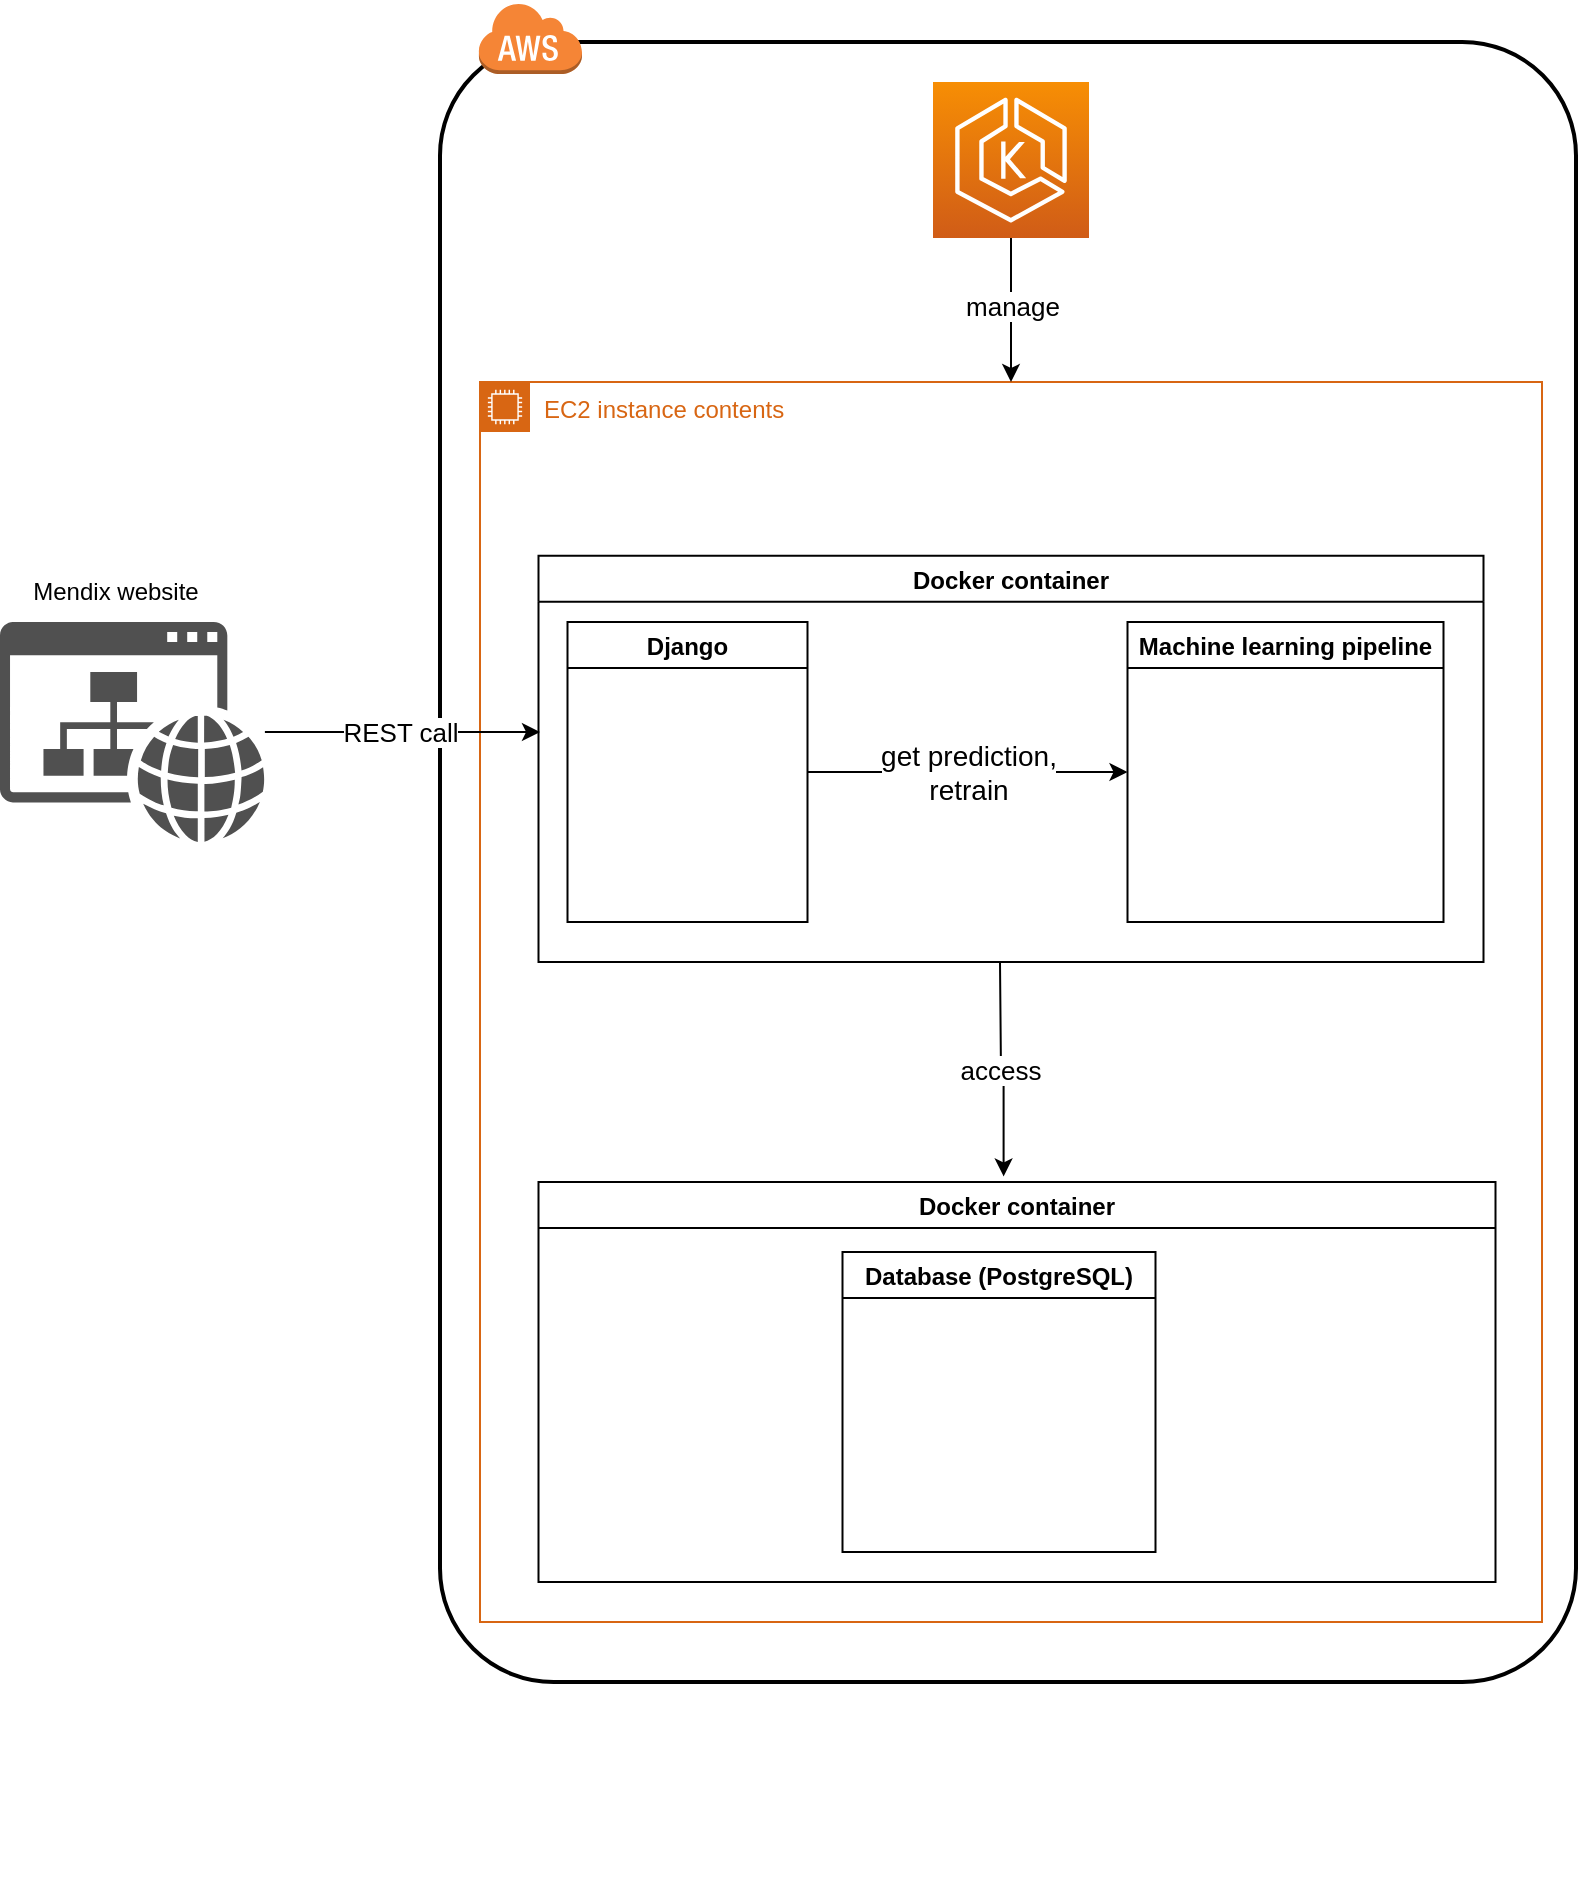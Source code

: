<mxfile version="15.4.0" type="device"><diagram id="Hayq75ekzl8FgxcIcxZ5" name="Page-1"><mxGraphModel dx="2062" dy="1183" grid="1" gridSize="10" guides="1" tooltips="1" connect="1" arrows="1" fold="1" page="1" pageScale="1" pageWidth="827" pageHeight="1169" math="0" shadow="0"><root><mxCell id="0"/><mxCell id="1" parent="0"/><mxCell id="aWuPoWDR7vJ9jFhtswSH-16" value="" style="rounded=1;arcSize=10;dashed=0;fillColor=none;gradientColor=none;strokeWidth=2;" parent="1" vertex="1"><mxGeometry x="240" y="40" width="568" height="820" as="geometry"/></mxCell><mxCell id="aWuPoWDR7vJ9jFhtswSH-22" value="" style="group;container=1;" parent="1" vertex="1" connectable="0"><mxGeometry x="248" y="120" width="543" height="850" as="geometry"/></mxCell><mxCell id="aWuPoWDR7vJ9jFhtswSH-18" value="EC2 instance contents" style="points=[[0,0],[0.25,0],[0.5,0],[0.75,0],[1,0],[1,0.25],[1,0.5],[1,0.75],[1,1],[0.75,1],[0.5,1],[0.25,1],[0,1],[0,0.75],[0,0.5],[0,0.25]];outlineConnect=0;gradientColor=none;html=1;whiteSpace=wrap;fontSize=12;fontStyle=0;shape=mxgraph.aws4.group;grIcon=mxgraph.aws4.group_ec2_instance_contents;strokeColor=#D86613;fillColor=none;verticalAlign=top;align=left;spacingLeft=30;fontColor=#D86613;dashed=0;" parent="aWuPoWDR7vJ9jFhtswSH-22" vertex="1"><mxGeometry x="12" y="90" width="531" height="620" as="geometry"/></mxCell><mxCell id="5hml2R2YV15cMM7VWH5c-9" value="&lt;font style=&quot;font-size: 13px&quot;&gt;access&lt;/font&gt;" style="edgeStyle=orthogonalEdgeStyle;rounded=0;orthogonalLoop=1;jettySize=auto;html=1;entryX=0.486;entryY=-0.014;entryDx=0;entryDy=0;entryPerimeter=0;" edge="1" parent="aWuPoWDR7vJ9jFhtswSH-22" target="aWuPoWDR7vJ9jFhtswSH-9"><mxGeometry relative="1" as="geometry"><mxPoint x="272" y="380" as="sourcePoint"/></mxGeometry></mxCell><mxCell id="aWuPoWDR7vJ9jFhtswSH-6" value="Docker container" style="swimlane;" parent="aWuPoWDR7vJ9jFhtswSH-22" vertex="1"><mxGeometry x="41.25" y="176.9" width="472.5" height="203.1" as="geometry"/></mxCell><mxCell id="aWuPoWDR7vJ9jFhtswSH-8" value="" style="shape=image;html=1;verticalAlign=top;verticalLabelPosition=bottom;labelBackgroundColor=#ffffff;imageAspect=0;aspect=fixed;image=https://cdn3.iconfinder.com/data/icons/social-media-2169/24/social_media_social_media_logo_docker-128.png" parent="aWuPoWDR7vJ9jFhtswSH-6" vertex="1"><mxGeometry x="15.5" y="-26.898" width="49" height="49" as="geometry"/></mxCell><mxCell id="5hml2R2YV15cMM7VWH5c-2" style="edgeStyle=orthogonalEdgeStyle;rounded=0;orthogonalLoop=1;jettySize=auto;html=1;" edge="1" parent="aWuPoWDR7vJ9jFhtswSH-22" source="aWuPoWDR7vJ9jFhtswSH-11" target="aWuPoWDR7vJ9jFhtswSH-14"><mxGeometry relative="1" as="geometry"/></mxCell><mxCell id="5hml2R2YV15cMM7VWH5c-3" value="&lt;font style=&quot;font-size: 14px&quot;&gt;get prediction,&lt;br&gt;retrain&lt;br&gt;&lt;/font&gt;" style="edgeLabel;html=1;align=center;verticalAlign=middle;resizable=0;points=[];" vertex="1" connectable="0" parent="5hml2R2YV15cMM7VWH5c-2"><mxGeometry x="-0.225" y="2" relative="1" as="geometry"><mxPoint x="18" y="2" as="offset"/></mxGeometry></mxCell><mxCell id="aWuPoWDR7vJ9jFhtswSH-11" value="Django" style="swimlane;" parent="aWuPoWDR7vJ9jFhtswSH-22" vertex="1"><mxGeometry x="55.75" y="210" width="120" height="150" as="geometry"/></mxCell><mxCell id="aWuPoWDR7vJ9jFhtswSH-14" value="Machine learning pipeline" style="swimlane;" parent="aWuPoWDR7vJ9jFhtswSH-22" vertex="1"><mxGeometry x="335.75" y="210" width="158" height="150" as="geometry"/></mxCell><mxCell id="aWuPoWDR7vJ9jFhtswSH-9" value="Docker container" style="swimlane;" parent="aWuPoWDR7vJ9jFhtswSH-22" vertex="1"><mxGeometry x="41.25" y="490" width="478.5" height="200" as="geometry"/></mxCell><mxCell id="aWuPoWDR7vJ9jFhtswSH-10" value="" style="shape=image;html=1;verticalAlign=top;verticalLabelPosition=bottom;labelBackgroundColor=#ffffff;imageAspect=0;aspect=fixed;image=https://cdn3.iconfinder.com/data/icons/social-media-2169/24/social_media_social_media_logo_docker-128.png" parent="aWuPoWDR7vJ9jFhtswSH-9" vertex="1"><mxGeometry x="20" y="-30" width="49" height="49" as="geometry"/></mxCell><mxCell id="5hml2R2YV15cMM7VWH5c-4" value="Database (PostgreSQL)" style="swimlane;" vertex="1" parent="aWuPoWDR7vJ9jFhtswSH-9"><mxGeometry x="152" y="35" width="156.5" height="150" as="geometry"/></mxCell><mxCell id="aWuPoWDR7vJ9jFhtswSH-17" value="" style="dashed=0;html=1;shape=mxgraph.aws3.cloud;fillColor=#F58536;gradientColor=none;dashed=0;" parent="1" vertex="1"><mxGeometry x="259" y="20" width="52" height="36" as="geometry"/></mxCell><mxCell id="5hml2R2YV15cMM7VWH5c-7" style="edgeStyle=orthogonalEdgeStyle;rounded=0;orthogonalLoop=1;jettySize=auto;html=1;" edge="1" parent="1" source="aWuPoWDR7vJ9jFhtswSH-20" target="aWuPoWDR7vJ9jFhtswSH-18"><mxGeometry relative="1" as="geometry"/></mxCell><mxCell id="5hml2R2YV15cMM7VWH5c-8" value="&lt;font style=&quot;font-size: 13px&quot;&gt;manage&lt;/font&gt;" style="edgeLabel;html=1;align=center;verticalAlign=middle;resizable=0;points=[];" vertex="1" connectable="0" parent="5hml2R2YV15cMM7VWH5c-7"><mxGeometry x="-0.264" y="-4" relative="1" as="geometry"><mxPoint x="4" y="7" as="offset"/></mxGeometry></mxCell><mxCell id="aWuPoWDR7vJ9jFhtswSH-20" value="" style="sketch=0;points=[[0,0,0],[0.25,0,0],[0.5,0,0],[0.75,0,0],[1,0,0],[0,1,0],[0.25,1,0],[0.5,1,0],[0.75,1,0],[1,1,0],[0,0.25,0],[0,0.5,0],[0,0.75,0],[1,0.25,0],[1,0.5,0],[1,0.75,0]];outlineConnect=0;fontColor=#232F3E;gradientColor=#F78E04;gradientDirection=north;fillColor=#D05C17;strokeColor=#ffffff;dashed=0;verticalLabelPosition=bottom;verticalAlign=top;align=center;html=1;fontSize=12;fontStyle=0;aspect=fixed;shape=mxgraph.aws4.resourceIcon;resIcon=mxgraph.aws4.eks;" parent="1" vertex="1"><mxGeometry x="486.5" y="60" width="78" height="78" as="geometry"/></mxCell><mxCell id="aWuPoWDR7vJ9jFhtswSH-23" value="" style="group" parent="1" vertex="1" connectable="0"><mxGeometry x="20" y="300" width="132.45" height="140" as="geometry"/></mxCell><mxCell id="aWuPoWDR7vJ9jFhtswSH-2" value="" style="sketch=0;pointerEvents=1;shadow=0;dashed=0;html=1;strokeColor=none;fillColor=#505050;labelPosition=center;verticalLabelPosition=bottom;verticalAlign=top;outlineConnect=0;align=center;shape=mxgraph.office.concepts.website;" parent="aWuPoWDR7vJ9jFhtswSH-23" vertex="1"><mxGeometry y="30" width="132.45" height="110" as="geometry"/></mxCell><mxCell id="aWuPoWDR7vJ9jFhtswSH-3" value="Mendix website" style="text;html=1;strokeColor=none;fillColor=none;align=center;verticalAlign=middle;whiteSpace=wrap;rounded=0;" parent="aWuPoWDR7vJ9jFhtswSH-23" vertex="1"><mxGeometry width="116" height="30" as="geometry"/></mxCell><mxCell id="5hml2R2YV15cMM7VWH5c-5" style="edgeStyle=orthogonalEdgeStyle;rounded=0;orthogonalLoop=1;jettySize=auto;html=1;" edge="1" parent="1" source="aWuPoWDR7vJ9jFhtswSH-2"><mxGeometry relative="1" as="geometry"><mxPoint x="290" y="385" as="targetPoint"/></mxGeometry></mxCell><mxCell id="5hml2R2YV15cMM7VWH5c-6" value="&lt;font style=&quot;font-size: 13px&quot;&gt;REST call&lt;/font&gt;" style="edgeLabel;html=1;align=center;verticalAlign=middle;resizable=0;points=[];" vertex="1" connectable="0" parent="5hml2R2YV15cMM7VWH5c-5"><mxGeometry x="-0.021" relative="1" as="geometry"><mxPoint as="offset"/></mxGeometry></mxCell></root></mxGraphModel></diagram></mxfile>